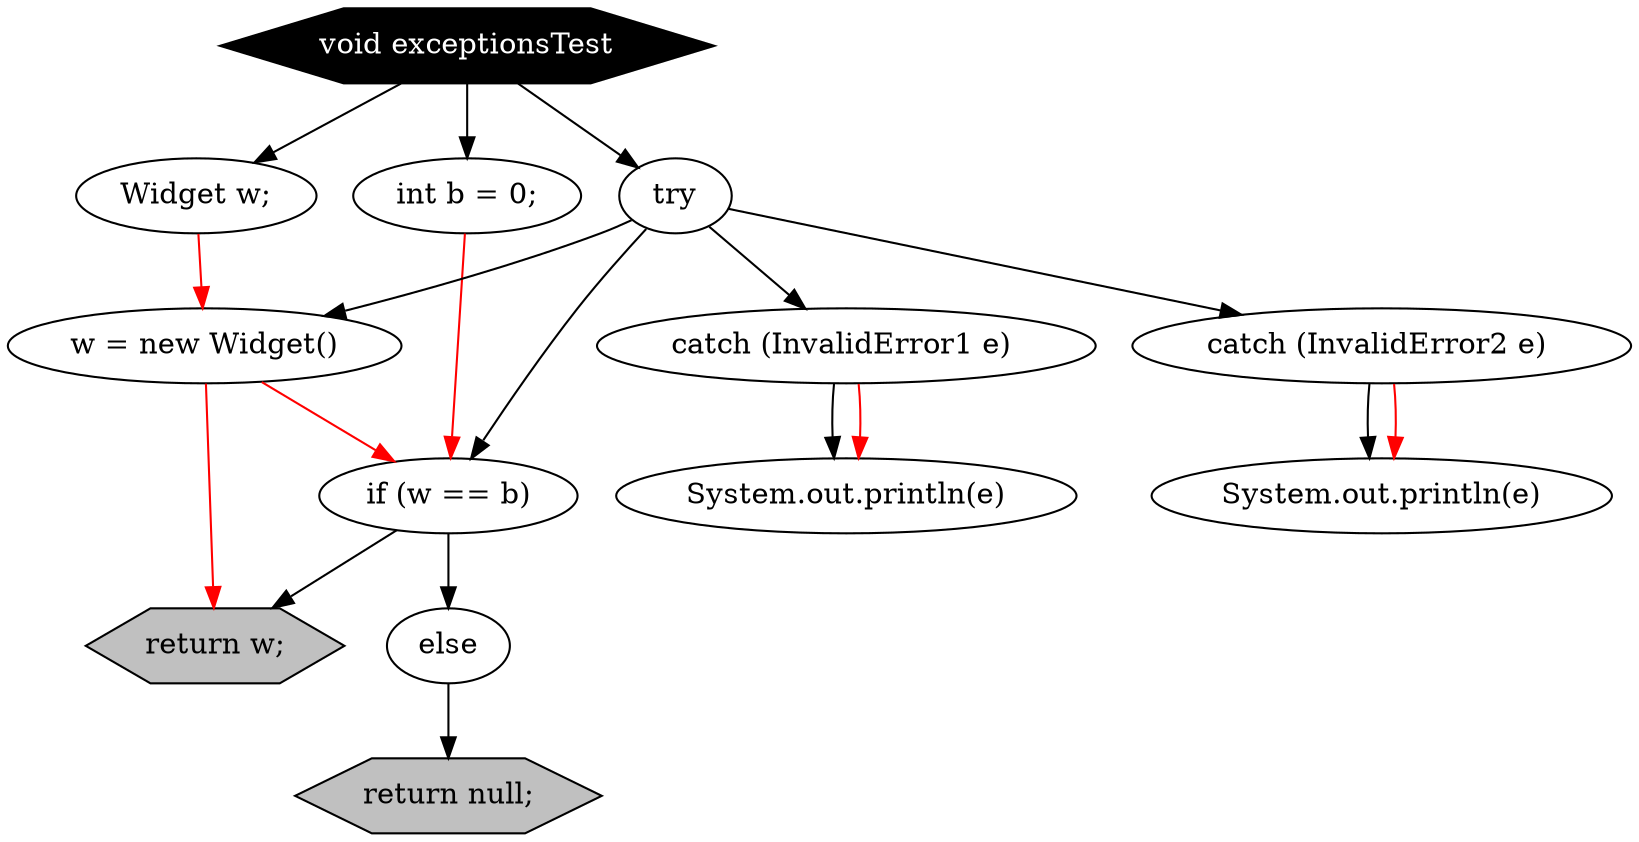 digraph ExceptionsTest {
	graph [bb="0,0,645.58,396"];
	node [label="\N"];
	0	 [color=black,
		fontcolor=white,
		height=0.5,
		label="void exceptionsTest",
		ordering=out,
		pos="184.69,378",
		shape=hexagon,
		style=filled,
		width=2.7101];
	1	 [height=0.5,
		label="Widget w;",
		pos="74.693,306",
		width=1.336];
	0 -> 1	 [pos="e,97.971,321.81 157.78,359.88 142.33,350.04 122.83,337.63 106.6,327.31"];
	2	 [height=0.5,
		label="int b = 0;",
		pos="184.69,306",
		width=1.2277];
	0 -> 2	 [pos="e,184.69,324.1 184.69,359.7 184.69,351.98 184.69,342.71 184.69,334.11"];
	3	 [height=0.5,
		label=try,
		ordering=out,
		pos="273.69,306",
		width=0.75];
	0 -> 3	 [pos="e,256.97,320.15 206.69,359.7 219.45,349.67 235.54,337.01 248.76,326.61"];
	4	 [height=0.5,
		label="w = new Widget()",
		pos="76.693,234",
		width=2.1304];
	1 -> 4	 [color=red,
		pos="e,76.204,252.1 75.188,287.7 75.408,279.98 75.673,270.71 75.919,262.11"];
	5	 [height=0.5,
		label="if (w == b)",
		ordering=out,
		pos="179.69,162",
		width=1.4082];
	2 -> 5	 [color=red,
		pos="e,180.3,180.19 184.09,287.87 183.24,263.67 181.67,219.21 180.66,190.39"];
	3 -> 4	 [pos="e,122.69,248.49 252.56,294.49 247.73,292.24 242.57,289.95 237.69,288 203.29,274.27 163.79,261.23 132.53,251.52"];
	3 -> 5	 [pos="e,190.74,179.69 263.27,289.26 247.07,264.79 215.69,217.38 196.33,188.14"];
	9	 [height=0.5,
		label="catch (InvalidError1 e) ",
		ordering=out,
		pos="342.69,234",
		width=2.6359];
	3 -> 9	 [pos="e,325.98,251.95 287.99,290.5 296.88,281.47 308.54,269.64 318.81,259.23"];
	11	 [height=0.5,
		label="catch (InvalidError2 e) ",
		ordering=out,
		pos="550.69,234",
		width=2.6359];
	3 -> 11	 [pos="e,496.11,248.79 298.76,298.66 340.77,288.05 426.64,266.35 486.39,251.25"];
	4 -> 5	 [color=red,
		pos="e,157.34,178.19 100.58,216.76 114.89,207.04 133.23,194.57 148.65,184.09"];
	6	 [fillcolor=grey,
		fontcolor=black,
		height=0.5,
		label="return w;",
		pos="83.693,90",
		shape=hexagon,
		style=filled,
		width=1.3759];
	4 -> 6	 [color=red,
		pos="e,82.846,108.19 77.538,215.87 78.731,191.67 80.922,147.21 82.343,118.39"];
	5 -> 6	 [pos="e,107.3,108.21 158.39,145.46 145.85,136.33 129.76,124.59 115.72,114.35"];
	7	 [height=0.5,
		label=else,
		ordering=out,
		pos="179.69,90",
		width=0.75];
	5 -> 7	 [pos="e,179.69,108.1 179.69,143.7 179.69,135.98 179.69,126.71 179.69,118.11"];
	8	 [fillcolor=grey,
		fontcolor=black,
		height=0.5,
		label="return null;",
		pos="179.69,18",
		shape=hexagon,
		style=filled,
		width=1.5844];
	7 -> 8	 [pos="e,179.69,36.104 179.69,71.697 179.69,63.983 179.69,54.712 179.69,46.112"];
	10	 [height=0.5,
		label="System.out.println(e)",
		pos="342.69,162",
		width=2.4192];
	9 -> 10	 [pos="e,336.8,180.1 336.78,215.7 335.98,207.98 335.76,198.71 336.1,190.11"];
	9 -> 10	 [color=red,
		pos="e,348.59,180.1 348.61,215.7 349.4,207.98 349.63,198.71 349.29,190.11"];
	12	 [height=0.5,
		label="System.out.println(e)",
		pos="550.69,162",
		width=2.4192];
	11 -> 12	 [pos="e,544.8,180.1 544.78,215.7 543.98,207.98 543.76,198.71 544.1,190.11"];
	11 -> 12	 [color=red,
		pos="e,556.59,180.1 556.61,215.7 557.4,207.98 557.63,198.71 557.29,190.11"];
}
